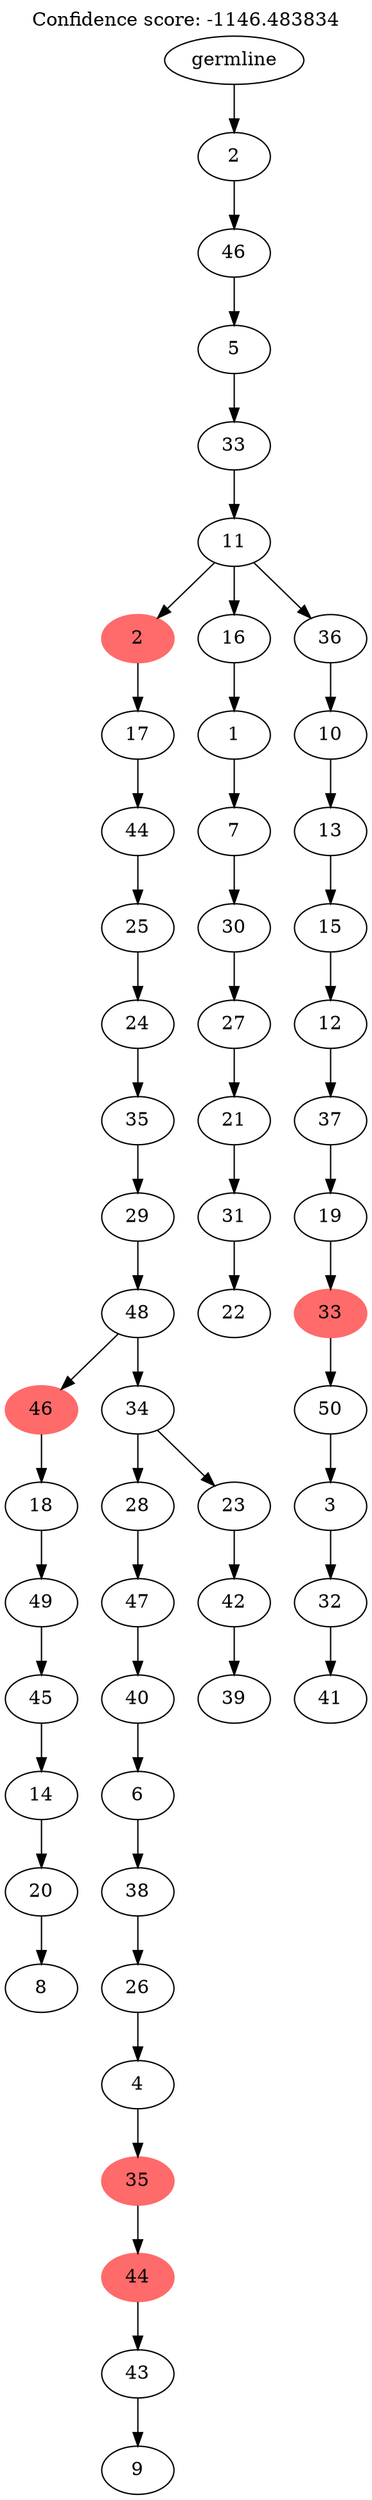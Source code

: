 digraph g {
	"54" -> "55";
	"55" [label="8"];
	"53" -> "54";
	"54" [label="20"];
	"52" -> "53";
	"53" [label="14"];
	"51" -> "52";
	"52" [label="45"];
	"50" -> "51";
	"51" [label="49"];
	"49" -> "50";
	"50" [label="18"];
	"47" -> "48";
	"48" [label="9"];
	"46" -> "47";
	"47" [label="43"];
	"45" -> "46";
	"46" [color=indianred1, style=filled, label="44"];
	"44" -> "45";
	"45" [color=indianred1, style=filled, label="35"];
	"43" -> "44";
	"44" [label="4"];
	"42" -> "43";
	"43" [label="26"];
	"41" -> "42";
	"42" [label="38"];
	"40" -> "41";
	"41" [label="6"];
	"39" -> "40";
	"40" [label="40"];
	"38" -> "39";
	"39" [label="47"];
	"36" -> "37";
	"37" [label="39"];
	"35" -> "36";
	"36" [label="42"];
	"34" -> "35";
	"35" [label="23"];
	"34" -> "38";
	"38" [label="28"];
	"33" -> "34";
	"34" [label="34"];
	"33" -> "49";
	"49" [color=indianred1, style=filled, label="46"];
	"32" -> "33";
	"33" [label="48"];
	"31" -> "32";
	"32" [label="29"];
	"30" -> "31";
	"31" [label="35"];
	"29" -> "30";
	"30" [label="24"];
	"28" -> "29";
	"29" [label="25"];
	"27" -> "28";
	"28" [label="44"];
	"26" -> "27";
	"27" [label="17"];
	"24" -> "25";
	"25" [label="22"];
	"23" -> "24";
	"24" [label="31"];
	"22" -> "23";
	"23" [label="21"];
	"21" -> "22";
	"22" [label="27"];
	"20" -> "21";
	"21" [label="30"];
	"19" -> "20";
	"20" [label="7"];
	"18" -> "19";
	"19" [label="1"];
	"16" -> "17";
	"17" [label="41"];
	"15" -> "16";
	"16" [label="32"];
	"14" -> "15";
	"15" [label="3"];
	"13" -> "14";
	"14" [label="50"];
	"12" -> "13";
	"13" [color=indianred1, style=filled, label="33"];
	"11" -> "12";
	"12" [label="19"];
	"10" -> "11";
	"11" [label="37"];
	"9" -> "10";
	"10" [label="12"];
	"8" -> "9";
	"9" [label="15"];
	"7" -> "8";
	"8" [label="13"];
	"6" -> "7";
	"7" [label="10"];
	"5" -> "6";
	"6" [label="36"];
	"5" -> "18";
	"18" [label="16"];
	"5" -> "26";
	"26" [color=indianred1, style=filled, label="2"];
	"4" -> "5";
	"5" [label="11"];
	"3" -> "4";
	"4" [label="33"];
	"2" -> "3";
	"3" [label="5"];
	"1" -> "2";
	"2" [label="46"];
	"0" -> "1";
	"1" [label="2"];
	"0" [label="germline"];
	labelloc="t";
	label="Confidence score: -1146.483834";
}

